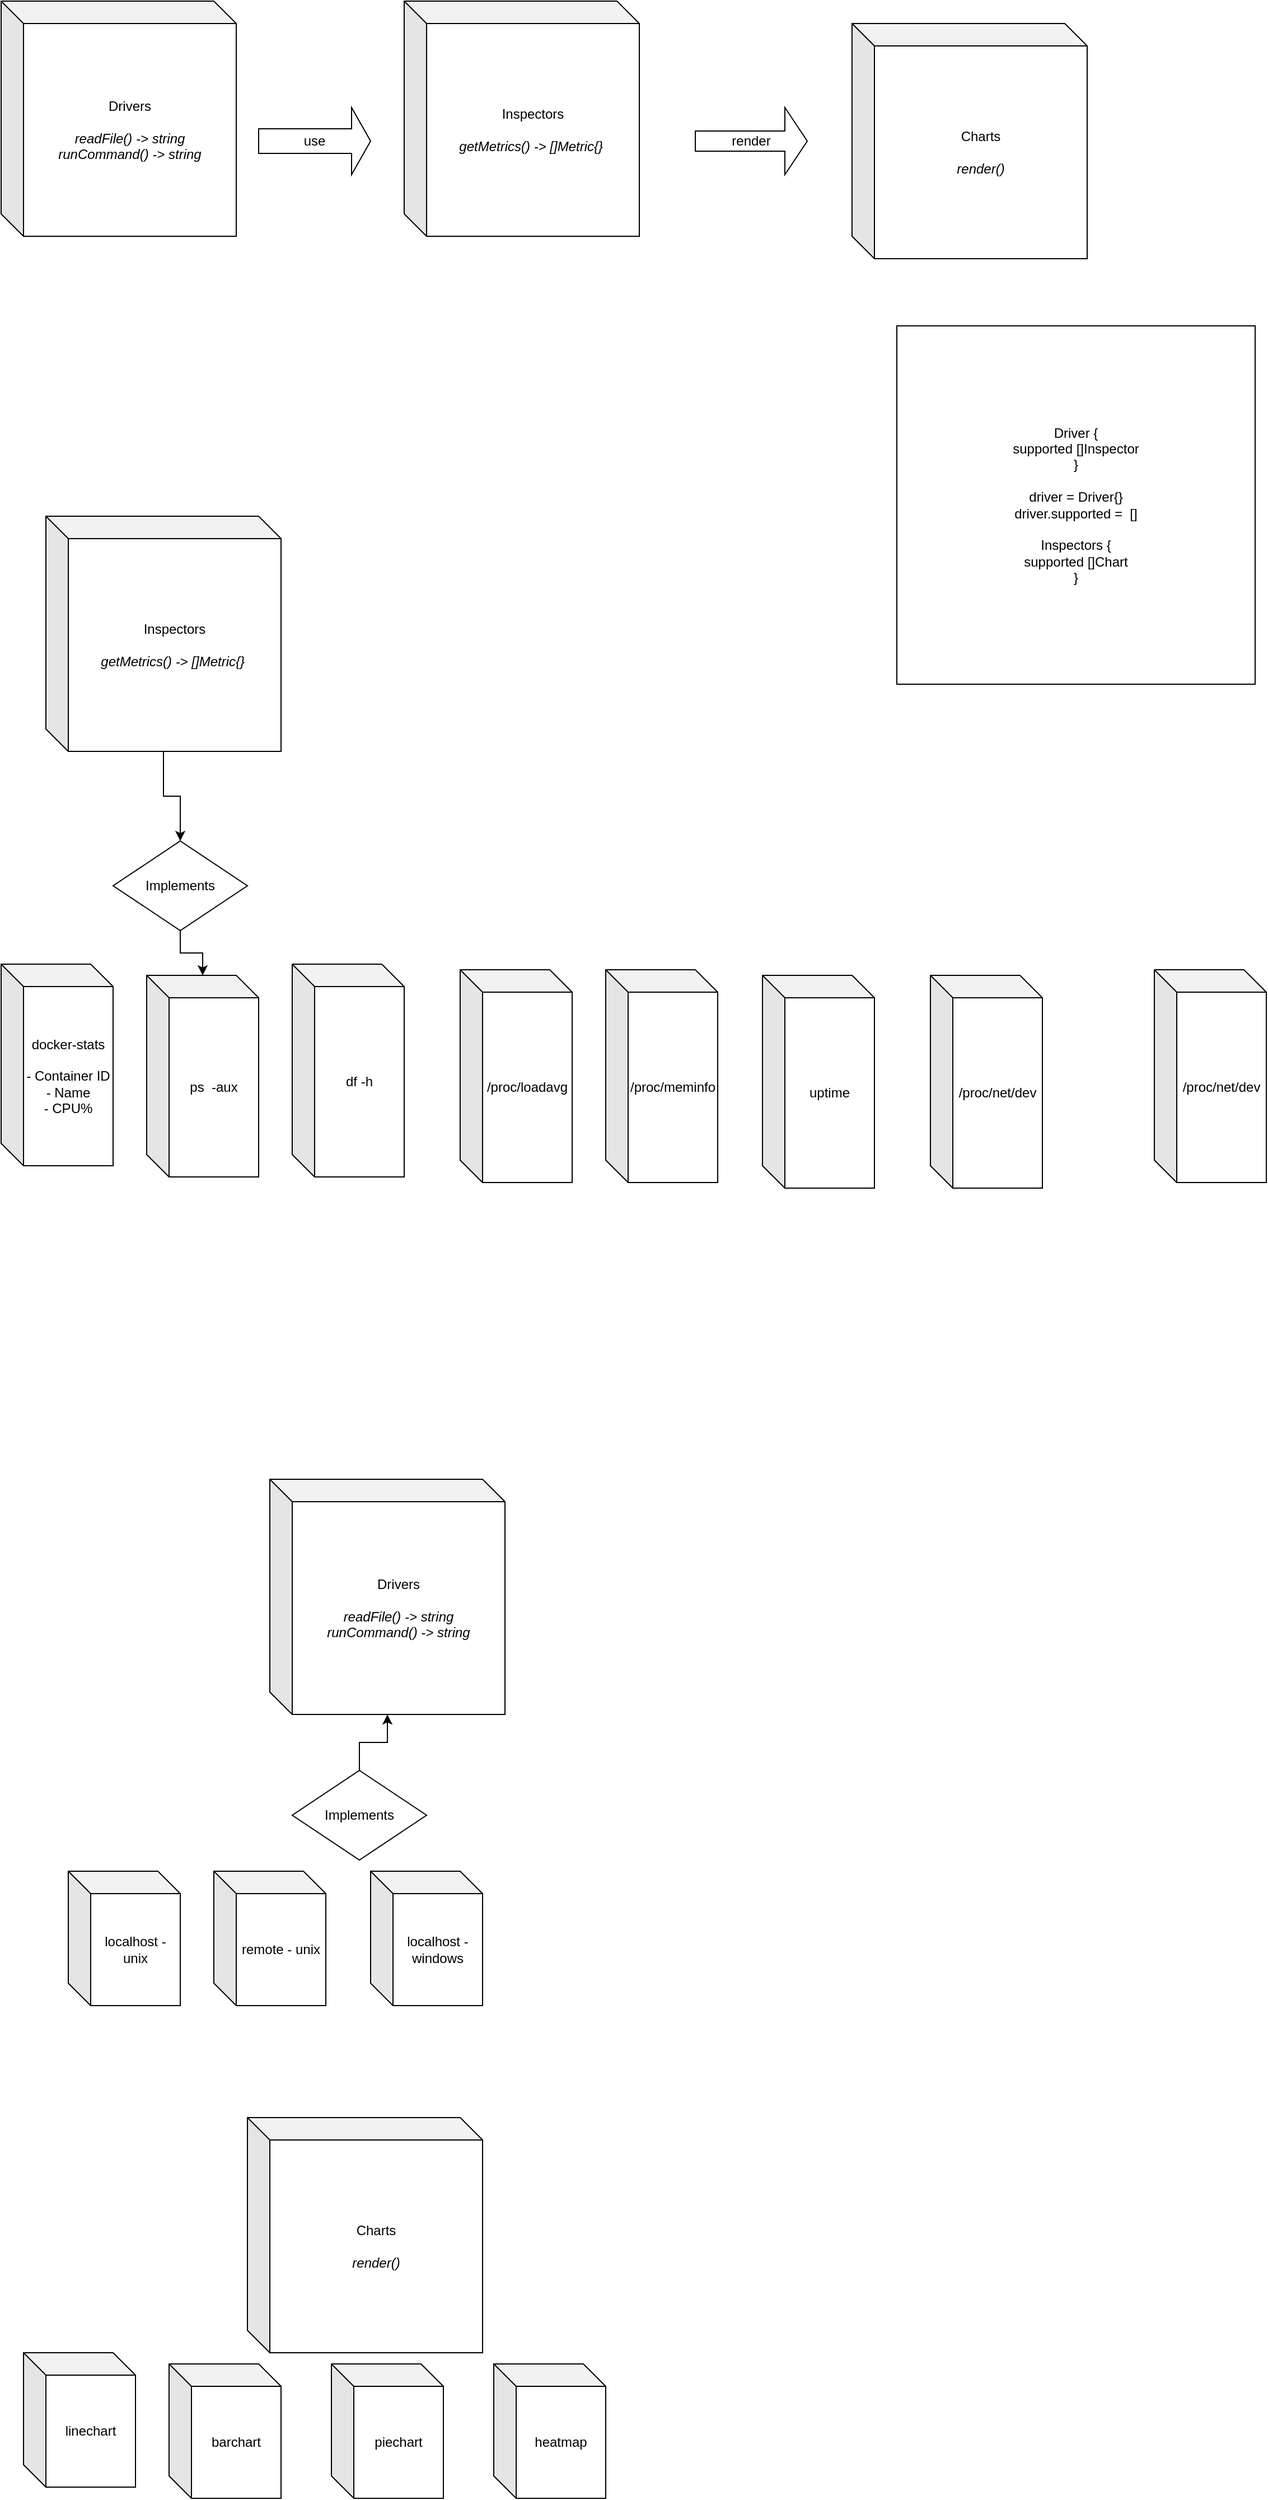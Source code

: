 <mxfile version="15.4.3" type="github">
  <diagram id="3Gu60bG9tOjDC1oJ2HrQ" name="Page-1">
    <mxGraphModel dx="1422" dy="1975" grid="1" gridSize="10" guides="1" tooltips="1" connect="1" arrows="1" fold="1" page="1" pageScale="1" pageWidth="827" pageHeight="1169" math="0" shadow="0">
      <root>
        <mxCell id="0" />
        <mxCell id="1" parent="0" />
        <mxCell id="DS1eiStIfhi46_03IJWJ-4" value="" style="edgeStyle=orthogonalEdgeStyle;rounded=0;orthogonalLoop=1;jettySize=auto;html=1;" edge="1" parent="1" source="DS1eiStIfhi46_03IJWJ-1" target="DS1eiStIfhi46_03IJWJ-2">
          <mxGeometry relative="1" as="geometry" />
        </mxCell>
        <mxCell id="DS1eiStIfhi46_03IJWJ-1" value="Inspectors&lt;br&gt;&lt;br&gt;&lt;i&gt;getMetrics() -&amp;gt; []Metric{}&amp;nbsp;&lt;/i&gt;" style="shape=cube;whiteSpace=wrap;html=1;boundedLbl=1;backgroundOutline=1;darkOpacity=0.05;darkOpacity2=0.1;" vertex="1" parent="1">
          <mxGeometry x="100" y="230" width="210" height="210" as="geometry" />
        </mxCell>
        <mxCell id="DS1eiStIfhi46_03IJWJ-7" value="" style="edgeStyle=orthogonalEdgeStyle;rounded=0;orthogonalLoop=1;jettySize=auto;html=1;" edge="1" parent="1" source="DS1eiStIfhi46_03IJWJ-2" target="DS1eiStIfhi46_03IJWJ-6">
          <mxGeometry relative="1" as="geometry" />
        </mxCell>
        <mxCell id="DS1eiStIfhi46_03IJWJ-2" value="Implements" style="shape=rhombus;perimeter=rhombusPerimeter;whiteSpace=wrap;html=1;align=center;" vertex="1" parent="1">
          <mxGeometry x="160" y="520" width="120" height="80" as="geometry" />
        </mxCell>
        <mxCell id="DS1eiStIfhi46_03IJWJ-5" value="docker-stats&lt;br&gt;&lt;br&gt;- Container ID&lt;br&gt;- Name&lt;br&gt;- CPU%&lt;br&gt;" style="shape=cube;whiteSpace=wrap;html=1;boundedLbl=1;backgroundOutline=1;darkOpacity=0.05;darkOpacity2=0.1;" vertex="1" parent="1">
          <mxGeometry x="60" y="630" width="100" height="180" as="geometry" />
        </mxCell>
        <mxCell id="DS1eiStIfhi46_03IJWJ-6" value="ps&amp;nbsp; -aux" style="shape=cube;whiteSpace=wrap;html=1;boundedLbl=1;backgroundOutline=1;darkOpacity=0.05;darkOpacity2=0.1;" vertex="1" parent="1">
          <mxGeometry x="190" y="640" width="100" height="180" as="geometry" />
        </mxCell>
        <mxCell id="DS1eiStIfhi46_03IJWJ-8" value="df -h" style="shape=cube;whiteSpace=wrap;html=1;boundedLbl=1;backgroundOutline=1;darkOpacity=0.05;darkOpacity2=0.1;" vertex="1" parent="1">
          <mxGeometry x="320" y="630" width="100" height="190" as="geometry" />
        </mxCell>
        <mxCell id="DS1eiStIfhi46_03IJWJ-9" value="/proc/loadavg" style="shape=cube;whiteSpace=wrap;html=1;boundedLbl=1;backgroundOutline=1;darkOpacity=0.05;darkOpacity2=0.1;" vertex="1" parent="1">
          <mxGeometry x="470" y="635" width="100" height="190" as="geometry" />
        </mxCell>
        <mxCell id="DS1eiStIfhi46_03IJWJ-10" value="/proc/meminfo" style="shape=cube;whiteSpace=wrap;html=1;boundedLbl=1;backgroundOutline=1;darkOpacity=0.05;darkOpacity2=0.1;" vertex="1" parent="1">
          <mxGeometry x="600" y="635" width="100" height="190" as="geometry" />
        </mxCell>
        <mxCell id="DS1eiStIfhi46_03IJWJ-11" value="/proc/net/dev" style="shape=cube;whiteSpace=wrap;html=1;boundedLbl=1;backgroundOutline=1;darkOpacity=0.05;darkOpacity2=0.1;" vertex="1" parent="1">
          <mxGeometry x="890" y="640" width="100" height="190" as="geometry" />
        </mxCell>
        <mxCell id="DS1eiStIfhi46_03IJWJ-12" value="uptime" style="shape=cube;whiteSpace=wrap;html=1;boundedLbl=1;backgroundOutline=1;darkOpacity=0.05;darkOpacity2=0.1;" vertex="1" parent="1">
          <mxGeometry x="740" y="640" width="100" height="190" as="geometry" />
        </mxCell>
        <mxCell id="DS1eiStIfhi46_03IJWJ-13" value="/proc/net/dev" style="shape=cube;whiteSpace=wrap;html=1;boundedLbl=1;backgroundOutline=1;darkOpacity=0.05;darkOpacity2=0.1;" vertex="1" parent="1">
          <mxGeometry x="1090" y="635" width="100" height="190" as="geometry" />
        </mxCell>
        <mxCell id="DS1eiStIfhi46_03IJWJ-14" value="Drivers&lt;br&gt;&lt;br&gt;&lt;i&gt;readFile() -&amp;gt; string&lt;br&gt;runCommand() -&amp;gt; string&lt;/i&gt;" style="shape=cube;whiteSpace=wrap;html=1;boundedLbl=1;backgroundOutline=1;darkOpacity=0.05;darkOpacity2=0.1;" vertex="1" parent="1">
          <mxGeometry x="300" y="1090" width="210" height="210" as="geometry" />
        </mxCell>
        <mxCell id="DS1eiStIfhi46_03IJWJ-16" value="" style="edgeStyle=orthogonalEdgeStyle;rounded=0;orthogonalLoop=1;jettySize=auto;html=1;" edge="1" parent="1" source="DS1eiStIfhi46_03IJWJ-15" target="DS1eiStIfhi46_03IJWJ-14">
          <mxGeometry relative="1" as="geometry" />
        </mxCell>
        <mxCell id="DS1eiStIfhi46_03IJWJ-15" value="Implements" style="shape=rhombus;perimeter=rhombusPerimeter;whiteSpace=wrap;html=1;align=center;" vertex="1" parent="1">
          <mxGeometry x="320" y="1350" width="120" height="80" as="geometry" />
        </mxCell>
        <mxCell id="DS1eiStIfhi46_03IJWJ-17" value="localhost - windows" style="shape=cube;whiteSpace=wrap;html=1;boundedLbl=1;backgroundOutline=1;darkOpacity=0.05;darkOpacity2=0.1;" vertex="1" parent="1">
          <mxGeometry x="390" y="1440" width="100" height="120" as="geometry" />
        </mxCell>
        <mxCell id="DS1eiStIfhi46_03IJWJ-18" value="remote - unix" style="shape=cube;whiteSpace=wrap;html=1;boundedLbl=1;backgroundOutline=1;darkOpacity=0.05;darkOpacity2=0.1;" vertex="1" parent="1">
          <mxGeometry x="250" y="1440" width="100" height="120" as="geometry" />
        </mxCell>
        <mxCell id="DS1eiStIfhi46_03IJWJ-19" value="localhost - unix" style="shape=cube;whiteSpace=wrap;html=1;boundedLbl=1;backgroundOutline=1;darkOpacity=0.05;darkOpacity2=0.1;" vertex="1" parent="1">
          <mxGeometry x="120" y="1440" width="100" height="120" as="geometry" />
        </mxCell>
        <mxCell id="DS1eiStIfhi46_03IJWJ-20" value="Charts&lt;br&gt;&lt;br&gt;&lt;i&gt;render()&lt;/i&gt;" style="shape=cube;whiteSpace=wrap;html=1;boundedLbl=1;backgroundOutline=1;darkOpacity=0.05;darkOpacity2=0.1;" vertex="1" parent="1">
          <mxGeometry x="280" y="1660" width="210" height="210" as="geometry" />
        </mxCell>
        <mxCell id="DS1eiStIfhi46_03IJWJ-21" value="linechart" style="shape=cube;whiteSpace=wrap;html=1;boundedLbl=1;backgroundOutline=1;darkOpacity=0.05;darkOpacity2=0.1;" vertex="1" parent="1">
          <mxGeometry x="80" y="1870" width="100" height="120" as="geometry" />
        </mxCell>
        <mxCell id="DS1eiStIfhi46_03IJWJ-22" value="barchart" style="shape=cube;whiteSpace=wrap;html=1;boundedLbl=1;backgroundOutline=1;darkOpacity=0.05;darkOpacity2=0.1;" vertex="1" parent="1">
          <mxGeometry x="210" y="1880" width="100" height="120" as="geometry" />
        </mxCell>
        <mxCell id="DS1eiStIfhi46_03IJWJ-23" value="piechart" style="shape=cube;whiteSpace=wrap;html=1;boundedLbl=1;backgroundOutline=1;darkOpacity=0.05;darkOpacity2=0.1;" vertex="1" parent="1">
          <mxGeometry x="355" y="1880" width="100" height="120" as="geometry" />
        </mxCell>
        <mxCell id="DS1eiStIfhi46_03IJWJ-24" value="heatmap" style="shape=cube;whiteSpace=wrap;html=1;boundedLbl=1;backgroundOutline=1;darkOpacity=0.05;darkOpacity2=0.1;" vertex="1" parent="1">
          <mxGeometry x="500" y="1880" width="100" height="120" as="geometry" />
        </mxCell>
        <mxCell id="DS1eiStIfhi46_03IJWJ-25" value="Inspectors&lt;br&gt;&lt;br&gt;&lt;i&gt;getMetrics() -&amp;gt; []Metric{}&amp;nbsp;&lt;/i&gt;" style="shape=cube;whiteSpace=wrap;html=1;boundedLbl=1;backgroundOutline=1;darkOpacity=0.05;darkOpacity2=0.1;" vertex="1" parent="1">
          <mxGeometry x="420" y="-230" width="210" height="210" as="geometry" />
        </mxCell>
        <mxCell id="DS1eiStIfhi46_03IJWJ-26" value="Drivers&lt;br&gt;&lt;br&gt;&lt;i&gt;readFile() -&amp;gt; string&lt;br&gt;runCommand() -&amp;gt; string&lt;/i&gt;" style="shape=cube;whiteSpace=wrap;html=1;boundedLbl=1;backgroundOutline=1;darkOpacity=0.05;darkOpacity2=0.1;" vertex="1" parent="1">
          <mxGeometry x="60" y="-230" width="210" height="210" as="geometry" />
        </mxCell>
        <mxCell id="DS1eiStIfhi46_03IJWJ-27" value="Charts&lt;br&gt;&lt;br&gt;&lt;i&gt;render()&lt;/i&gt;" style="shape=cube;whiteSpace=wrap;html=1;boundedLbl=1;backgroundOutline=1;darkOpacity=0.05;darkOpacity2=0.1;" vertex="1" parent="1">
          <mxGeometry x="820" y="-210" width="210" height="210" as="geometry" />
        </mxCell>
        <mxCell id="DS1eiStIfhi46_03IJWJ-30" value="use" style="shape=singleArrow;whiteSpace=wrap;html=1;arrowWidth=0.367;arrowSize=0.17;" vertex="1" parent="1">
          <mxGeometry x="290" y="-135" width="100" height="60" as="geometry" />
        </mxCell>
        <mxCell id="DS1eiStIfhi46_03IJWJ-31" value="render" style="shape=singleArrow;whiteSpace=wrap;html=1;" vertex="1" parent="1">
          <mxGeometry x="680" y="-135" width="100" height="60" as="geometry" />
        </mxCell>
        <mxCell id="DS1eiStIfhi46_03IJWJ-33" value="Driver {&lt;br&gt;supported []Inspector&lt;br&gt;}&lt;br&gt;&lt;br&gt;driver = Driver{}&lt;br&gt;driver.supported =&amp;nbsp; []&lt;br&gt;&lt;br&gt;Inspectors {&lt;br&gt;supported []Chart&lt;br&gt;}" style="whiteSpace=wrap;html=1;aspect=fixed;" vertex="1" parent="1">
          <mxGeometry x="860" y="60" width="320" height="320" as="geometry" />
        </mxCell>
      </root>
    </mxGraphModel>
  </diagram>
</mxfile>
